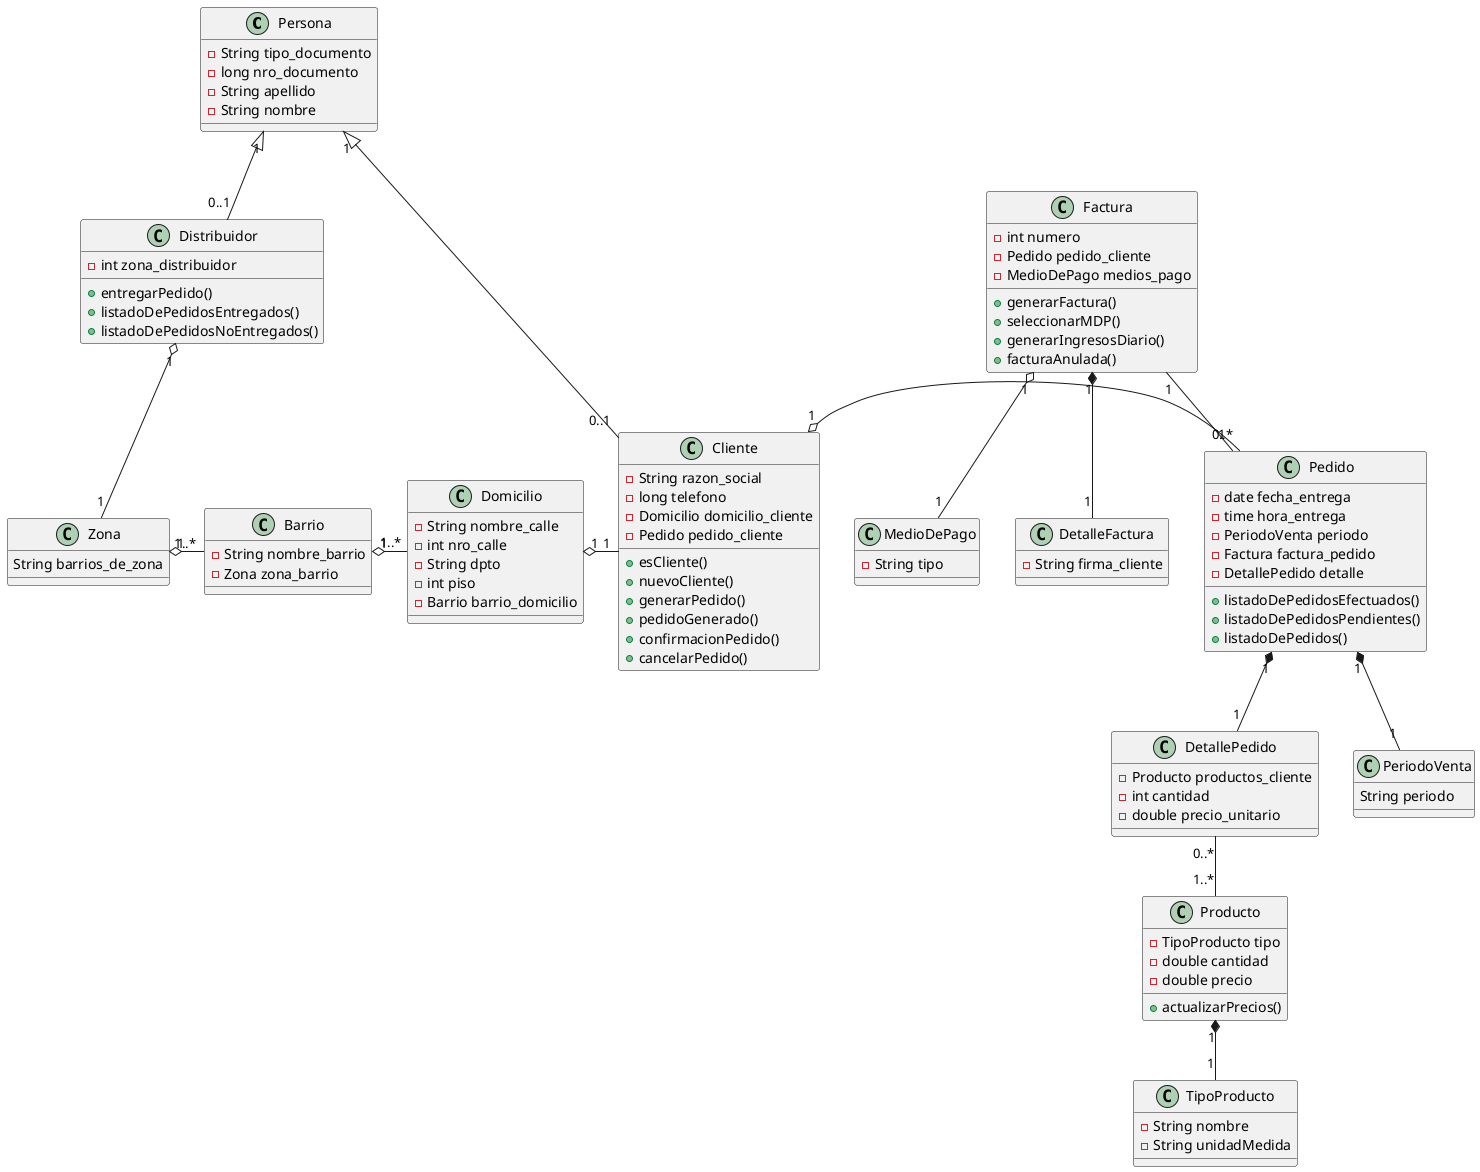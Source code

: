 @startuml

Persona "1" <|-- "0..1" Distribuidor
Persona "1" <|-- "0..1" Cliente
Distribuidor "1" o-- "1" Zona
Domicilio "1" o-right- "1" Cliente
Barrio "1" o-right- "1..*" Domicilio
Zona "1" o-right- "1..*" Barrio
Cliente "1" o-right- "0..*" Pedido
Pedido "1" *-- "1" DetallePedido
Pedido "1" *-- "1" PeriodoVenta
DetallePedido "0..*" -- "1..*" Producto
Producto "1" *-- "1" TipoProducto
Factura "1" -- "1" Pedido
Factura "1" o-- "1" MedioDePago
Factura "1" *-- "1" DetalleFactura

class Cliente {
    - String razon_social
    - long telefono
    - Domicilio domicilio_cliente
    - Pedido pedido_cliente

    + esCliente()
    + nuevoCliente()
    + generarPedido()
    + pedidoGenerado()
    + confirmacionPedido()
    + cancelarPedido()
}

class Domicilio {
    - String nombre_calle
    - int nro_calle
    - String dpto
    - int piso
    - Barrio barrio_domicilio
}

class Pedido {
    - date fecha_entrega
    - time hora_entrega
    - PeriodoVenta periodo
    - Factura factura_pedido
    - DetallePedido detalle

    + listadoDePedidosEfectuados()
    + listadoDePedidosPendientes()
    + listadoDePedidos()
}

class DetallePedido {
    - Producto productos_cliente
    - int cantidad
    - double precio_unitario
}

class Producto {
    - TipoProducto tipo
    - double cantidad
    - double precio

    + actualizarPrecios()
}

class TipoProducto {
    - String nombre
    - String unidadMedida
}

class PeriodoVenta {
    String periodo
}

class Persona {
    - String tipo_documento
    - long nro_documento
    - String apellido
    - String nombre
}

class Distribuidor {
    - int zona_distribuidor

    + entregarPedido()
    + listadoDePedidosEntregados()
    + listadoDePedidosNoEntregados()
}

class Zona {
    String barrios_de_zona
}

class Barrio {
    - String nombre_barrio
    - Zona zona_barrio
}

class Factura {
    - int numero
    - Pedido pedido_cliente
    - MedioDePago medios_pago

    + generarFactura()
    + seleccionarMDP()
    + generarIngresosDiario()
    + facturaAnulada()
}

class DetalleFactura {
    - String firma_cliente
}

class MedioDePago {
    - String tipo
}

@enduml
